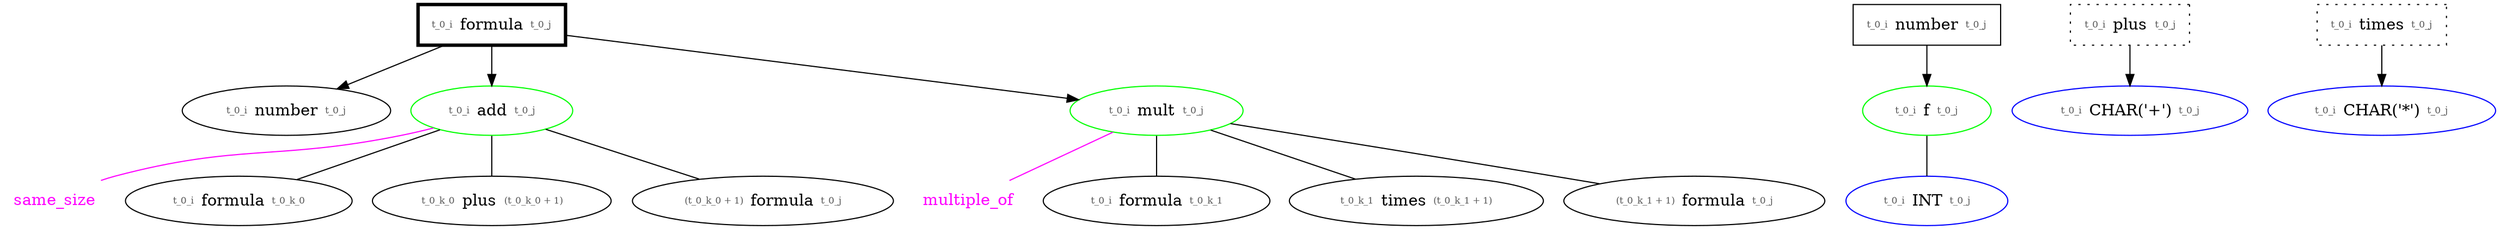 digraph bill {
node_1 [ label=<<table border='0'><tr><td><font point-size='8' color='#555555'>t_0_i</font></td><td>formula</td><td><font point-size='8' color='#555555'>t_0_j</font></td></tr></table>>, color="black", shape="box", penwidth=3 ];
node_2 [ label=<<table border='0'><tr><td><font point-size='8' color='#555555'>t_0_i</font></td><td>number</td><td><font point-size='8' color='#555555'>t_0_j</font></td></tr></table>>, color="black" ];
node_1 -> node_2;
node_3 [ label=<<table border='0'><tr><td><font point-size='8' color='#555555'>t_0_i</font></td><td>add</td><td><font point-size='8' color='#555555'>t_0_j</font></td></tr></table>>, color="green" ];
node_4 [ label="same_size" , fontcolor="magenta" , shape=none ];
node_3 -> node_4 [ arrowhead=none, color="magenta" ];
node_5 [ label=<<table border='0'><tr><td><font point-size='8' color='#555555'>t_0_i</font></td><td>formula</td><td><font point-size='8' color='#555555'>t_0_k_0</font></td></tr></table>>, color="black" ];
node_3 -> node_5 [ arrowhead=none ];
node_6 [ label=<<table border='0'><tr><td><font point-size='8' color='#555555'>t_0_k_0</font></td><td>plus</td><td><font point-size='8' color='#555555'>(t_0_k_0 + 1)</font></td></tr></table>>, color="black" ];
node_3 -> node_6 [ arrowhead=none ];
node_7 [ label=<<table border='0'><tr><td><font point-size='8' color='#555555'>(t_0_k_0 + 1)</font></td><td>formula</td><td><font point-size='8' color='#555555'>t_0_j</font></td></tr></table>>, color="black" ];
node_3 -> node_7 [ arrowhead=none ];
node_1 -> node_3;
node_8 [ label=<<table border='0'><tr><td><font point-size='8' color='#555555'>t_0_i</font></td><td>mult</td><td><font point-size='8' color='#555555'>t_0_j</font></td></tr></table>>, color="green" ];
node_9 [ label="multiple_of" , fontcolor="magenta" , shape=none ];
node_8 -> node_9 [ arrowhead=none, color="magenta" ];
node_10 [ label=<<table border='0'><tr><td><font point-size='8' color='#555555'>t_0_i</font></td><td>formula</td><td><font point-size='8' color='#555555'>t_0_k_1</font></td></tr></table>>, color="black" ];
node_8 -> node_10 [ arrowhead=none ];
node_11 [ label=<<table border='0'><tr><td><font point-size='8' color='#555555'>t_0_k_1</font></td><td>times</td><td><font point-size='8' color='#555555'>(t_0_k_1 + 1)</font></td></tr></table>>, color="black" ];
node_8 -> node_11 [ arrowhead=none ];
node_12 [ label=<<table border='0'><tr><td><font point-size='8' color='#555555'>(t_0_k_1 + 1)</font></td><td>formula</td><td><font point-size='8' color='#555555'>t_0_j</font></td></tr></table>>, color="black" ];
node_8 -> node_12 [ arrowhead=none ];
node_1 -> node_8;
node_13 [ label=<<table border='0'><tr><td><font point-size='8' color='#555555'>t_0_i</font></td><td>number</td><td><font point-size='8' color='#555555'>t_0_j</font></td></tr></table>>, color="black", shape="box" ];
node_14 [ label=<<table border='0'><tr><td><font point-size='8' color='#555555'>t_0_i</font></td><td>f</td><td><font point-size='8' color='#555555'>t_0_j</font></td></tr></table>>, color="green" ];
node_15 [ label=<<table border='0'><tr><td><font point-size='8' color='#555555'>t_0_i</font></td><td>INT</td><td><font point-size='8' color='#555555'>t_0_j</font></td></tr></table>>, color="blue" ];
node_14 -> node_15 [ arrowhead=none ];
node_13 -> node_14;
node_16 [ label=<<table border='0'><tr><td><font point-size='8' color='#555555'>t_0_i</font></td><td>plus</td><td><font point-size='8' color='#555555'>t_0_j</font></td></tr></table>>, color="black", shape="box", style="dotted" ];
node_17 [ label=<<table border='0'><tr><td><font point-size='8' color='#555555'>t_0_i</font></td><td>CHAR('+')</td><td><font point-size='8' color='#555555'>t_0_j</font></td></tr></table>>, color="blue" ];
node_16 -> node_17;
node_18 [ label=<<table border='0'><tr><td><font point-size='8' color='#555555'>t_0_i</font></td><td>times</td><td><font point-size='8' color='#555555'>t_0_j</font></td></tr></table>>, color="black", shape="box", style="dotted" ];
node_19 [ label=<<table border='0'><tr><td><font point-size='8' color='#555555'>t_0_i</font></td><td>CHAR('*')</td><td><font point-size='8' color='#555555'>t_0_j</font></td></tr></table>>, color="blue" ];
node_18 -> node_19;
}
